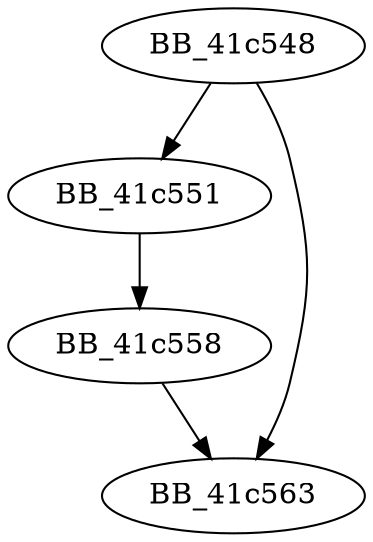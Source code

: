 DiGraph ___initmbctable{
BB_41c548->BB_41c551
BB_41c548->BB_41c563
BB_41c551->BB_41c558
BB_41c558->BB_41c563
}

